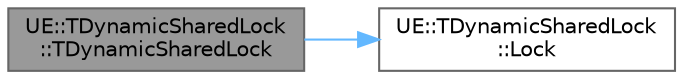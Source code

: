 digraph "UE::TDynamicSharedLock::TDynamicSharedLock"
{
 // INTERACTIVE_SVG=YES
 // LATEX_PDF_SIZE
  bgcolor="transparent";
  edge [fontname=Helvetica,fontsize=10,labelfontname=Helvetica,labelfontsize=10];
  node [fontname=Helvetica,fontsize=10,shape=box,height=0.2,width=0.4];
  rankdir="LR";
  Node1 [id="Node000001",label="UE::TDynamicSharedLock\l::TDynamicSharedLock",height=0.2,width=0.4,color="gray40", fillcolor="grey60", style="filled", fontcolor="black",tooltip="Wrap a mutex without locking it in shared mode."];
  Node1 -> Node2 [id="edge1_Node000001_Node000002",color="steelblue1",style="solid",tooltip=" "];
  Node2 [id="Node000002",label="UE::TDynamicSharedLock\l::Lock",height=0.2,width=0.4,color="grey40", fillcolor="white", style="filled",URL="$df/d46/classUE_1_1TDynamicSharedLock.html#abd075d119455e72ba0e89ea730fa46fb",tooltip="Lock the associated mutex in shared mode."];
}
